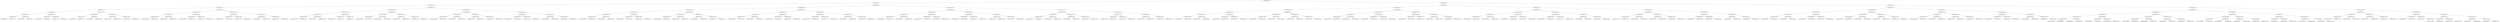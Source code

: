 digraph G{
1496566113 [label="Node{data=[4224, 4224]}"]
1496566113 -> 336818752
336818752 [label="Node{data=[2681, 2681]}"]
336818752 -> 1476130606
1476130606 [label="Node{data=[2396, 2396]}"]
1476130606 -> 791071565
791071565 [label="Node{data=[1644, 1644]}"]
791071565 -> 1754883849
1754883849 [label="Node{data=[716, 716]}"]
1754883849 -> 1729599784
1729599784 [label="Node{data=[682, 682]}"]
1729599784 -> 1868386403
1868386403 [label="Node{data=[678, 678]}"]
1868386403 -> 1991803494
1991803494 [label="Node{data=[676, 676]}"]
1991803494 -> 1438257815
1438257815 [label="Node{data=[675, 675]}"]
1991803494 -> 247406545
247406545 [label="Node{data=[677, 677]}"]
1868386403 -> 199530541
199530541 [label="Node{data=[680, 680]}"]
199530541 -> 964526213
964526213 [label="Node{data=[679, 679]}"]
199530541 -> 1020658583
1020658583 [label="Node{data=[681, 681]}"]
1729599784 -> 1256309323
1256309323 [label="Node{data=[686, 686]}"]
1256309323 -> 1709903562
1709903562 [label="Node{data=[684, 684]}"]
1709903562 -> 810009434
810009434 [label="Node{data=[683, 683]}"]
1709903562 -> 1015133310
1015133310 [label="Node{data=[685, 685]}"]
1256309323 -> 2025249343
2025249343 [label="Node{data=[688, 688]}"]
2025249343 -> 1167460029
1167460029 [label="Node{data=[687, 687]}"]
2025249343 -> 1271218246
1271218246 [label="Node{data=[689, 689]}"]
1754883849 -> 2060857092
2060857092 [label="Node{data=[1112, 1112]}"]
2060857092 -> 889152835
889152835 [label="Node{data=[831, 831]}"]
889152835 -> 1101606543
1101606543 [label="Node{data=[773, 773]}"]
1101606543 -> 537887116
537887116 [label="Node{data=[726, 726]}"]
1101606543 -> 1802122374
1802122374 [label="Node{data=[817, 817]}"]
889152835 -> 611357141
611357141 [label="Node{data=[859, 859]}"]
611357141 -> 740626050
740626050 [label="Node{data=[844, 844]}"]
611357141 -> 1895491947
1895491947 [label="Node{data=[1086, 1086]}"]
2060857092 -> 1242447350
1242447350 [label="Node{data=[1170, 1170]}"]
1242447350 -> 1792074587
1792074587 [label="Node{data=[1168, 1168]}"]
1792074587 -> 1854255517
1854255517 [label="Node{data=[1167, 1167]}"]
1792074587 -> 1226026135
1226026135 [label="Node{data=[1169, 1169]}"]
1242447350 -> 1917442510
1917442510 [label="Node{data=[1642, 1642]}"]
1917442510 -> 535701223
535701223 [label="Node{data=[1606, 1606]}"]
1917442510 -> 1545893342
1545893342 [label="Node{data=[1643, 1643]}"]
791071565 -> 134680025
134680025 [label="Node{data=[1973, 1973]}"]
134680025 -> 884748990
884748990 [label="Node{data=[1652, 1652]}"]
884748990 -> 1510728656
1510728656 [label="Node{data=[1648, 1648]}"]
1510728656 -> 629077962
629077962 [label="Node{data=[1646, 1646]}"]
629077962 -> 363290489
363290489 [label="Node{data=[1645, 1645]}"]
629077962 -> 1088136881
1088136881 [label="Node{data=[1647, 1647]}"]
1510728656 -> 1162594329
1162594329 [label="Node{data=[1650, 1650]}"]
1162594329 -> 391751645
391751645 [label="Node{data=[1649, 1649]}"]
1162594329 -> 950697688
950697688 [label="Node{data=[1651, 1651]}"]
884748990 -> 626637138
626637138 [label="Node{data=[1969, 1969]}"]
626637138 -> 1045018336
1045018336 [label="Node{data=[1662, 1662]}"]
1045018336 -> 1685363131
1685363131 [label="Node{data=[1653, 1653]}"]
1045018336 -> 256079699
256079699 [label="Node{data=[1761, 1761]}"]
626637138 -> 1731775680
1731775680 [label="Node{data=[1971, 1971]}"]
1731775680 -> 347445361
347445361 [label="Node{data=[1970, 1970]}"]
1731775680 -> 1422684701
1422684701 [label="Node{data=[1972, 1972]}"]
134680025 -> 1075932728
1075932728 [label="Node{data=[2049, 2049]}"]
1075932728 -> 1633612848
1633612848 [label="Node{data=[1977, 1977]}"]
1633612848 -> 1494261370
1494261370 [label="Node{data=[1975, 1975]}"]
1494261370 -> 1853576159
1853576159 [label="Node{data=[1974, 1974]}"]
1494261370 -> 627089542
627089542 [label="Node{data=[1976, 1976]}"]
1633612848 -> 856239982
856239982 [label="Node{data=[1979, 1979]}"]
856239982 -> 1849136187
1849136187 [label="Node{data=[1978, 1978]}"]
856239982 -> 1516689289
1516689289 [label="Node{data=[1980, 1980]}"]
1075932728 -> 2049063123
2049063123 [label="Node{data=[2374, 2374]}"]
2049063123 -> 11143846
11143846 [label="Node{data=[2160, 2160]}"]
11143846 -> 1391382724
1391382724 [label="Node{data=[2052, 2052]}"]
11143846 -> 1054379919
1054379919 [label="Node{data=[2345, 2345]}"]
2049063123 -> 1440205863
1440205863 [label="Node{data=[2394, 2394]}"]
1440205863 -> 91755265
91755265 [label="Node{data=[2393, 2393]}"]
1440205863 -> 565484442
565484442 [label="Node{data=[2395, 2395]}"]
1476130606 -> 1542114516
1542114516 [label="Node{data=[2583, 2583]}"]
1542114516 -> 808949114
808949114 [label="Node{data=[2498, 2498]}"]
808949114 -> 1972533350
1972533350 [label="Node{data=[2404, 2404]}"]
1972533350 -> 1887388933
1887388933 [label="Node{data=[2400, 2400]}"]
1887388933 -> 2105453490
2105453490 [label="Node{data=[2398, 2398]}"]
2105453490 -> 1911450914
1911450914 [label="Node{data=[2397, 2397]}"]
2105453490 -> 400124465
400124465 [label="Node{data=[2399, 2399]}"]
1887388933 -> 486818466
486818466 [label="Node{data=[2402, 2402]}"]
486818466 -> 355424651
355424651 [label="Node{data=[2401, 2401]}"]
486818466 -> 388669809
388669809 [label="Node{data=[2403, 2403]}"]
1972533350 -> 1274992967
1274992967 [label="Node{data=[2469, 2469]}"]
1274992967 -> 1959822280
1959822280 [label="Node{data=[2452, 2452]}"]
1959822280 -> 459046872
459046872 [label="Node{data=[2405, 2405]}"]
1959822280 -> 1505715435
1505715435 [label="Node{data=[2454, 2454]}"]
1274992967 -> 1689696890
1689696890 [label="Node{data=[2497, 2497]}"]
1689696890 -> 336116711
336116711 [label="Node{data=[2496, 2496]}"]
808949114 -> 1825743873
1825743873 [label="Node{data=[2505, 2505]}"]
1825743873 -> 1323830604
1323830604 [label="Node{data=[2501, 2501]}"]
1323830604 -> 526130049
526130049 [label="Node{data=[2499, 2499]}"]
526130049 -> 1322929166
1322929166 [label="Node{data=[2499, 2499]}"]
526130049 -> 936450936
936450936 [label="Node{data=[2500, 2500]}"]
1323830604 -> 970842787
970842787 [label="Node{data=[2503, 2503]}"]
970842787 -> 1185052170
1185052170 [label="Node{data=[2502, 2502]}"]
970842787 -> 1518659820
1518659820 [label="Node{data=[2504, 2504]}"]
1825743873 -> 1706111519
1706111519 [label="Node{data=[2509, 2509]}"]
1706111519 -> 867110128
867110128 [label="Node{data=[2507, 2507]}"]
867110128 -> 1718103721
1718103721 [label="Node{data=[2506, 2506]}"]
867110128 -> 467036416
467036416 [label="Node{data=[2508, 2508]}"]
1706111519 -> 1998291375
1998291375 [label="Node{data=[2511, 2511]}"]
1998291375 -> 1008261936
1008261936 [label="Node{data=[2510, 2510]}"]
1998291375 -> 455255932
455255932 [label="Node{data=[2572, 2572]}"]
1542114516 -> 856970097
856970097 [label="Node{data=[2626, 2626]}"]
856970097 -> 405383749
405383749 [label="Node{data=[2618, 2618]}"]
405383749 -> 1645355819
1645355819 [label="Node{data=[2587, 2587]}"]
1645355819 -> 1812296018
1812296018 [label="Node{data=[2585, 2585]}"]
1812296018 -> 2107320440
2107320440 [label="Node{data=[2584, 2584]}"]
1812296018 -> 674618892
674618892 [label="Node{data=[2586, 2586]}"]
1645355819 -> 1540209498
1540209498 [label="Node{data=[2596, 2596]}"]
1540209498 -> 470146704
470146704 [label="Node{data=[2588, 2588]}"]
1540209498 -> 947514752
947514752 [label="Node{data=[2599, 2599]}"]
405383749 -> 1052410173
1052410173 [label="Node{data=[2622, 2622]}"]
1052410173 -> 144435931
144435931 [label="Node{data=[2620, 2620]}"]
144435931 -> 978867206
978867206 [label="Node{data=[2619, 2619]}"]
144435931 -> 1295694624
1295694624 [label="Node{data=[2621, 2621]}"]
1052410173 -> 669219027
669219027 [label="Node{data=[2624, 2624]}"]
669219027 -> 1887015878
1887015878 [label="Node{data=[2623, 2623]}"]
669219027 -> 150540715
150540715 [label="Node{data=[2625, 2625]}"]
856970097 -> 268589103
268589103 [label="Node{data=[2634, 2634]}"]
268589103 -> 748392220
748392220 [label="Node{data=[2630, 2630]}"]
748392220 -> 272682730
272682730 [label="Node{data=[2628, 2628]}"]
272682730 -> 1349841152
1349841152 [label="Node{data=[2627, 2627]}"]
272682730 -> 1379211265
1379211265 [label="Node{data=[2629, 2629]}"]
748392220 -> 572952116
572952116 [label="Node{data=[2632, 2632]}"]
572952116 -> 872882948
872882948 [label="Node{data=[2631, 2631]}"]
572952116 -> 1124870261
1124870261 [label="Node{data=[2633, 2633]}"]
268589103 -> 964941061
964941061 [label="Node{data=[2677, 2677]}"]
964941061 -> 801291055
801291055 [label="Node{data=[2675, 2675]}"]
801291055 -> 584102608
584102608 [label="Node{data=[2656, 2656]}"]
801291055 -> 4024703
4024703 [label="Node{data=[2676, 2676]}"]
964941061 -> 665960320
665960320 [label="Node{data=[2679, 2679]}"]
665960320 -> 487617434
487617434 [label="Node{data=[2678, 2678]}"]
665960320 -> 980485338
980485338 [label="Node{data=[2680, 2680]}"]
336818752 -> 1374479482
1374479482 [label="Node{data=[3488, 3488]}"]
1374479482 -> 2072710264
2072710264 [label="Node{data=[2839, 2839]}"]
2072710264 -> 1704541232
1704541232 [label="Node{data=[2807, 2807]}"]
1704541232 -> 1467790221
1467790221 [label="Node{data=[2689, 2689]}"]
1467790221 -> 1627738668
1627738668 [label="Node{data=[2685, 2685]}"]
1627738668 -> 1112439480
1112439480 [label="Node{data=[2683, 2683]}"]
1112439480 -> 1855628925
1855628925 [label="Node{data=[2682, 2682]}"]
1112439480 -> 1548259576
1548259576 [label="Node{data=[2684, 2684]}"]
1627738668 -> 395787631
395787631 [label="Node{data=[2687, 2687]}"]
395787631 -> 649928351
649928351 [label="Node{data=[2686, 2686]}"]
395787631 -> 498068859
498068859 [label="Node{data=[2688, 2688]}"]
1467790221 -> 91779430
91779430 [label="Node{data=[2803, 2803]}"]
91779430 -> 732580067
732580067 [label="Node{data=[2724, 2724]}"]
732580067 -> 1705898735
1705898735 [label="Node{data=[2690, 2690]}"]
732580067 -> 118169364
118169364 [label="Node{data=[2758, 2758]}"]
91779430 -> 1094630866
1094630866 [label="Node{data=[2805, 2805]}"]
1094630866 -> 942278726
942278726 [label="Node{data=[2804, 2804]}"]
1094630866 -> 848998182
848998182 [label="Node{data=[2806, 2806]}"]
1704541232 -> 1840702942
1840702942 [label="Node{data=[2815, 2815]}"]
1840702942 -> 1506936215
1506936215 [label="Node{data=[2811, 2811]}"]
1506936215 -> 827481811
827481811 [label="Node{data=[2809, 2809]}"]
827481811 -> 1448490048
1448490048 [label="Node{data=[2808, 2808]}"]
827481811 -> 211071809
211071809 [label="Node{data=[2810, 2810]}"]
1506936215 -> 1168372217
1168372217 [label="Node{data=[2813, 2813]}"]
1168372217 -> 1713671000
1713671000 [label="Node{data=[2812, 2812]}"]
1168372217 -> 20404200
20404200 [label="Node{data=[2814, 2814]}"]
1840702942 -> 680583732
680583732 [label="Node{data=[2819, 2819]}"]
680583732 -> 1919345382
1919345382 [label="Node{data=[2817, 2817]}"]
1919345382 -> 819648953
819648953 [label="Node{data=[2816, 2816]}"]
1919345382 -> 199839837
199839837 [label="Node{data=[2818, 2818]}"]
680583732 -> 608670294
608670294 [label="Node{data=[2821, 2821]}"]
608670294 -> 1634940394
1634940394 [label="Node{data=[2820, 2820]}"]
608670294 -> 117587820
117587820 [label="Node{data=[2837, 2837]}"]
2072710264 -> 1177087081
1177087081 [label="Node{data=[2892, 2892]}"]
1177087081 -> 1592071128
1592071128 [label="Node{data=[2847, 2847]}"]
1592071128 -> 650224011
650224011 [label="Node{data=[2843, 2843]}"]
650224011 -> 808325984
808325984 [label="Node{data=[2841, 2841]}"]
808325984 -> 828697256
828697256 [label="Node{data=[2840, 2840]}"]
808325984 -> 1198085263
1198085263 [label="Node{data=[2842, 2842]}"]
650224011 -> 1812953104
1812953104 [label="Node{data=[2845, 2845]}"]
1812953104 -> 746247138
746247138 [label="Node{data=[2844, 2844]}"]
1812953104 -> 987585903
987585903 [label="Node{data=[2846, 2846]}"]
1592071128 -> 933084055
933084055 [label="Node{data=[2867, 2867]}"]
933084055 -> 541432460
541432460 [label="Node{data=[2849, 2849]}"]
541432460 -> 1524279461
1524279461 [label="Node{data=[2848, 2848]}"]
541432460 -> 171745460
171745460 [label="Node{data=[2850, 2850]}"]
933084055 -> 1344791399
1344791399 [label="Node{data=[2886, 2886]}"]
1344791399 -> 1547338261
1547338261 [label="Node{data=[2878, 2878]}"]
1344791399 -> 1403684535
1403684535 [label="Node{data=[2891, 2891]}"]
1177087081 -> 1014801782
1014801782 [label="Node{data=[3480, 3480]}"]
1014801782 -> 1395606853
1395606853 [label="Node{data=[3476, 3476]}"]
1395606853 -> 1527598879
1527598879 [label="Node{data=[2968, 2968]}"]
1527598879 -> 1544938999
1544938999 [label="Node{data=[2942, 2942]}"]
1527598879 -> 94092310
94092310 [label="Node{data=[2985, 2985]}"]
1395606853 -> 750245005
750245005 [label="Node{data=[3478, 3478]}"]
750245005 -> 502469555
502469555 [label="Node{data=[3477, 3477]}"]
750245005 -> 1857714087
1857714087 [label="Node{data=[3479, 3479]}"]
1014801782 -> 907611498
907611498 [label="Node{data=[3484, 3484]}"]
907611498 -> 613987480
613987480 [label="Node{data=[3482, 3482]}"]
613987480 -> 561206579
561206579 [label="Node{data=[3481, 3481]}"]
613987480 -> 482937333
482937333 [label="Node{data=[3483, 3483]}"]
907611498 -> 1657087323
1657087323 [label="Node{data=[3486, 3486]}"]
1657087323 -> 51929583
51929583 [label="Node{data=[3485, 3485]}"]
1657087323 -> 955868786
955868786 [label="Node{data=[3487, 3487]}"]
1374479482 -> 1814779449
1814779449 [label="Node{data=[4026, 4026]}"]
1814779449 -> 663705882
663705882 [label="Node{data=[3926, 3926]}"]
663705882 -> 1742226205
1742226205 [label="Node{data=[3533, 3533]}"]
1742226205 -> 341926754
341926754 [label="Node{data=[3492, 3492]}"]
341926754 -> 575501641
575501641 [label="Node{data=[3490, 3490]}"]
575501641 -> 2144845715
2144845715 [label="Node{data=[3489, 3489]}"]
575501641 -> 1513278431
1513278431 [label="Node{data=[3491, 3491]}"]
341926754 -> 1171773832
1171773832 [label="Node{data=[3494, 3494]}"]
1171773832 -> 209259334
209259334 [label="Node{data=[3493, 3493]}"]
1171773832 -> 1309673085
1309673085 [label="Node{data=[3521, 3521]}"]
1742226205 -> 36720723
36720723 [label="Node{data=[3918, 3918]}"]
36720723 -> 2043728388
2043728388 [label="Node{data=[3853, 3853]}"]
2043728388 -> 1027069251
1027069251 [label="Node{data=[3849, 3849]}"]
2043728388 -> 1943674742
1943674742 [label="Node{data=[3879, 3879]}"]
36720723 -> 1944615830
1944615830 [label="Node{data=[3924, 3924]}"]
1944615830 -> 215467805
215467805 [label="Node{data=[3923, 3923]}"]
1944615830 -> 264869385
264869385 [label="Node{data=[3925, 3925]}"]
663705882 -> 751503657
751503657 [label="Node{data=[4018, 4018]}"]
751503657 -> 483386349
483386349 [label="Node{data=[3930, 3930]}"]
483386349 -> 781332550
781332550 [label="Node{data=[3928, 3928]}"]
781332550 -> 1831375427
1831375427 [label="Node{data=[3927, 3927]}"]
781332550 -> 425610382
425610382 [label="Node{data=[3929, 3929]}"]
483386349 -> 2053969091
2053969091 [label="Node{data=[3979, 3979]}"]
2053969091 -> 1170349000
1170349000 [label="Node{data=[3931, 3931]}"]
2053969091 -> 1825645497
1825645497 [label="Node{data=[4017, 4017]}"]
751503657 -> 117454993
117454993 [label="Node{data=[4022, 4022]}"]
117454993 -> 358219710
358219710 [label="Node{data=[4020, 4020]}"]
358219710 -> 1074834054
1074834054 [label="Node{data=[4019, 4019]}"]
358219710 -> 632919510
632919510 [label="Node{data=[4021, 4021]}"]
117454993 -> 595326272
595326272 [label="Node{data=[4024, 4024]}"]
595326272 -> 2038778526
2038778526 [label="Node{data=[4023, 4023]}"]
595326272 -> 1015319474
1015319474 [label="Node{data=[4025, 4025]}"]
1814779449 -> 1442492113
1442492113 [label="Node{data=[4177, 4177]}"]
1442492113 -> 693604571
693604571 [label="Node{data=[4034, 4034]}"]
693604571 -> 2052452053
2052452053 [label="Node{data=[4030, 4030]}"]
2052452053 -> 1645486902
1645486902 [label="Node{data=[4028, 4028]}"]
1645486902 -> 1654166915
1654166915 [label="Node{data=[4027, 4027]}"]
1645486902 -> 2002522179
2002522179 [label="Node{data=[4029, 4029]}"]
2052452053 -> 581593915
581593915 [label="Node{data=[4032, 4032]}"]
581593915 -> 1642394059
1642394059 [label="Node{data=[4031, 4031]}"]
581593915 -> 1207321849
1207321849 [label="Node{data=[4033, 4033]}"]
693604571 -> 1346345548
1346345548 [label="Node{data=[4118, 4118]}"]
1346345548 -> 566087875
566087875 [label="Node{data=[4096, 4096]}"]
566087875 -> 1737562006
1737562006 [label="Node{data=[4093, 4093]}"]
566087875 -> 313869841
313869841 [label="Node{data=[4103, 4103]}"]
1346345548 -> 1056195569
1056195569 [label="Node{data=[4156, 4156]}"]
1056195569 -> 1895872292
1895872292 [label="Node{data=[4150, 4150]}"]
1056195569 -> 516039477
516039477 [label="Node{data=[4176, 4176]}"]
1442492113 -> 645884722
645884722 [label="Node{data=[4216, 4216]}"]
645884722 -> 973623239
973623239 [label="Node{data=[4212, 4212]}"]
973623239 -> 1313175093
1313175093 [label="Node{data=[4191, 4191]}"]
1313175093 -> 1100033859
1100033859 [label="Node{data=[4178, 4178]}"]
1313175093 -> 476773048
476773048 [label="Node{data=[4211, 4211]}"]
973623239 -> 1692723333
1692723333 [label="Node{data=[4214, 4214]}"]
1692723333 -> 24497906
24497906 [label="Node{data=[4213, 4213]}"]
1692723333 -> 1230377640
1230377640 [label="Node{data=[4215, 4215]}"]
645884722 -> 35819008
35819008 [label="Node{data=[4220, 4220]}"]
35819008 -> 1103228417
1103228417 [label="Node{data=[4218, 4218]}"]
1103228417 -> 1852619413
1852619413 [label="Node{data=[4217, 4217]}"]
1103228417 -> 399914658
399914658 [label="Node{data=[4219, 4219]}"]
35819008 -> 26409174
26409174 [label="Node{data=[4222, 4222]}"]
26409174 -> 1332592387
1332592387 [label="Node{data=[4221, 4221]}"]
26409174 -> 1147014249
1147014249 [label="Node{data=[4223, 4223]}"]
1496566113 -> 1645953382
1645953382 [label="Node{data=[8599, 8599]}"]
1645953382 -> 1952010683
1952010683 [label="Node{data=[4391, 4391]}"]
1952010683 -> 1450077588
1450077588 [label="Node{data=[4293, 4293]}"]
1450077588 -> 1659309684
1659309684 [label="Node{data=[4265, 4265]}"]
1659309684 -> 1515152191
1515152191 [label="Node{data=[4257, 4257]}"]
1515152191 -> 1680155972
1680155972 [label="Node{data=[4253, 4253]}"]
1680155972 -> 1099097753
1099097753 [label="Node{data=[4250, 4250]}"]
1099097753 -> 458015859
458015859 [label="Node{data=[4225, 4225]}"]
1099097753 -> 985340606
985340606 [label="Node{data=[4252, 4252]}"]
1680155972 -> 2012813224
2012813224 [label="Node{data=[4255, 4255]}"]
2012813224 -> 563708384
563708384 [label="Node{data=[4254, 4254]}"]
2012813224 -> 1544267516
1544267516 [label="Node{data=[4256, 4256]}"]
1515152191 -> 1049045289
1049045289 [label="Node{data=[4261, 4261]}"]
1049045289 -> 24915206
24915206 [label="Node{data=[4259, 4259]}"]
24915206 -> 1820801608
1820801608 [label="Node{data=[4258, 4258]}"]
24915206 -> 1840926050
1840926050 [label="Node{data=[4260, 4260]}"]
1049045289 -> 1794371485
1794371485 [label="Node{data=[4263, 4263]}"]
1794371485 -> 168295384
168295384 [label="Node{data=[4262, 4262]}"]
1794371485 -> 1594348970
1594348970 [label="Node{data=[4264, 4264]}"]
1659309684 -> 1617515125
1617515125 [label="Node{data=[4285, 4285]}"]
1617515125 -> 362006242
362006242 [label="Node{data=[4269, 4269]}"]
362006242 -> 545207987
545207987 [label="Node{data=[4267, 4267]}"]
545207987 -> 1102318995
1102318995 [label="Node{data=[4266, 4266]}"]
545207987 -> 1810109738
1810109738 [label="Node{data=[4268, 4268]}"]
362006242 -> 1615555170
1615555170 [label="Node{data=[4283, 4283]}"]
1615555170 -> 970457718
970457718 [label="Node{data=[4270, 4270]}"]
1615555170 -> 1482770507
1482770507 [label="Node{data=[4284, 4284]}"]
1617515125 -> 325536552
325536552 [label="Node{data=[4289, 4289]}"]
325536552 -> 675556188
675556188 [label="Node{data=[4287, 4287]}"]
675556188 -> 1366710160
1366710160 [label="Node{data=[4286, 4286]}"]
675556188 -> 50822885
50822885 [label="Node{data=[4288, 4288]}"]
325536552 -> 705715110
705715110 [label="Node{data=[4291, 4291]}"]
705715110 -> 587701107
587701107 [label="Node{data=[4290, 4290]}"]
705715110 -> 1085182548
1085182548 [label="Node{data=[4292, 4292]}"]
1450077588 -> 2028350706
2028350706 [label="Node{data=[4365, 4365]}"]
2028350706 -> 1342407971
1342407971 [label="Node{data=[4357, 4357]}"]
1342407971 -> 1329614931
1329614931 [label="Node{data=[4353, 4353]}"]
1329614931 -> 2076723165
2076723165 [label="Node{data=[4303, 4303]}"]
2076723165 -> 838890986
838890986 [label="Node{data=[4294, 4294]}"]
2076723165 -> 2120664084
2120664084 [label="Node{data=[4350, 4350]}"]
1329614931 -> 862568771
862568771 [label="Node{data=[4355, 4355]}"]
862568771 -> 178687580
178687580 [label="Node{data=[4354, 4354]}"]
862568771 -> 993531335
993531335 [label="Node{data=[4356, 4356]}"]
1342407971 -> 1932927184
1932927184 [label="Node{data=[4361, 4361]}"]
1932927184 -> 245924908
245924908 [label="Node{data=[4359, 4359]}"]
245924908 -> 818036683
818036683 [label="Node{data=[4358, 4358]}"]
245924908 -> 1261408825
1261408825 [label="Node{data=[4360, 4360]}"]
1932927184 -> 157096748
157096748 [label="Node{data=[4363, 4363]}"]
157096748 -> 1134454735
1134454735 [label="Node{data=[4362, 4362]}"]
157096748 -> 1644373008
1644373008 [label="Node{data=[4364, 4364]}"]
2028350706 -> 1426770995
1426770995 [label="Node{data=[4372, 4372]}"]
1426770995 -> 888089029
888089029 [label="Node{data=[4369, 4369]}"]
888089029 -> 75464840
75464840 [label="Node{data=[4367, 4367]}"]
75464840 -> 2133268403
2133268403 [label="Node{data=[4366, 4366]}"]
75464840 -> 2093954864
2093954864 [label="Node{data=[4368, 4368]}"]
888089029 -> 832804973
832804973 [label="Node{data=[4371, 4371]}"]
832804973 -> 1235236113
1235236113 [label="Node{data=[4370, 4370]}"]
1426770995 -> 251476249
251476249 [label="Node{data=[4387, 4387]}"]
251476249 -> 193919297
193919297 [label="Node{data=[4373, 4373]}"]
193919297 -> 641951917
641951917 [label="Node{data=[4373, 4373]}"]
193919297 -> 1854130633
1854130633 [label="Node{data=[4374, 4374]}"]
251476249 -> 156303601
156303601 [label="Node{data=[4389, 4389]}"]
156303601 -> 1969857643
1969857643 [label="Node{data=[4388, 4388]}"]
156303601 -> 1221770347
1221770347 [label="Node{data=[4390, 4390]}"]
1952010683 -> 946862393
946862393 [label="Node{data=[6380, 6380]}"]
946862393 -> 959979597
959979597 [label="Node{data=[4467, 4467]}"]
959979597 -> 30052861
30052861 [label="Node{data=[4459, 4459]}"]
30052861 -> 1546015819
1546015819 [label="Node{data=[4455, 4455]}"]
1546015819 -> 466077895
466077895 [label="Node{data=[4426, 4426]}"]
466077895 -> 1661319610
1661319610 [label="Node{data=[4404, 4404]}"]
466077895 -> 915773790
915773790 [label="Node{data=[4454, 4454]}"]
1546015819 -> 1484724171
1484724171 [label="Node{data=[4457, 4457]}"]
1484724171 -> 2111532531
2111532531 [label="Node{data=[4456, 4456]}"]
1484724171 -> 870171547
870171547 [label="Node{data=[4458, 4458]}"]
30052861 -> 689497047
689497047 [label="Node{data=[4463, 4463]}"]
689497047 -> 158951536
158951536 [label="Node{data=[4461, 4461]}"]
158951536 -> 795555929
795555929 [label="Node{data=[4460, 4460]}"]
158951536 -> 1928849204
1928849204 [label="Node{data=[4462, 4462]}"]
689497047 -> 471839974
471839974 [label="Node{data=[4465, 4465]}"]
471839974 -> 1583838717
1583838717 [label="Node{data=[4464, 4464]}"]
471839974 -> 683161496
683161496 [label="Node{data=[4466, 4466]}"]
959979597 -> 1706798076
1706798076 [label="Node{data=[5464, 5464]}"]
1706798076 -> 73571113
73571113 [label="Node{data=[4534, 4534]}"]
73571113 -> 1632620229
1632620229 [label="Node{data=[4469, 4469]}"]
1632620229 -> 136454531
136454531 [label="Node{data=[4468, 4468]}"]
1632620229 -> 813604656
813604656 [label="Node{data=[4470, 4470]}"]
73571113 -> 550891973
550891973 [label="Node{data=[4932, 4932]}"]
550891973 -> 1064512252
1064512252 [label="Node{data=[4777, 4777]}"]
550891973 -> 650390184
650390184 [label="Node{data=[5116, 5116]}"]
1706798076 -> 1653061215
1653061215 [label="Node{data=[5936, 5936]}"]
1653061215 -> 1834166291
1834166291 [label="Node{data=[5495, 5495]}"]
1834166291 -> 1263651727
1263651727 [label="Node{data=[5494, 5494]}"]
1834166291 -> 1288124711
1288124711 [label="Node{data=[5496, 5496]}"]
1653061215 -> 321735598
321735598 [label="Node{data=[5951, 5951]}"]
321735598 -> 1741355624
1741355624 [label="Node{data=[5939, 5939]}"]
321735598 -> 570575021
570575021 [label="Node{data=[5998, 5998]}"]
946862393 -> 1467569099
1467569099 [label="Node{data=[8463, 8463]}"]
1467569099 -> 787481265
787481265 [label="Node{data=[8010, 8010]}"]
787481265 -> 517579965
517579965 [label="Node{data=[7966, 7966]}"]
517579965 -> 774815979
774815979 [label="Node{data=[7950, 7950]}"]
774815979 -> 869546478
869546478 [label="Node{data=[7767, 7767]}"]
774815979 -> 496976047
496976047 [label="Node{data=[7951, 7951]}"]
517579965 -> 1320219629
1320219629 [label="Node{data=[8008, 8008]}"]
1320219629 -> 373381960
373381960 [label="Node{data=[7989, 7989]}"]
1320219629 -> 71830311
71830311 [label="Node{data=[8009, 8009]}"]
787481265 -> 1664461113
1664461113 [label="Node{data=[8014, 8014]}"]
1664461113 -> 710082857
710082857 [label="Node{data=[8012, 8012]}"]
710082857 -> 919901232
919901232 [label="Node{data=[8011, 8011]}"]
710082857 -> 1921097982
1921097982 [label="Node{data=[8013, 8013]}"]
1664461113 -> 1018405878
1018405878 [label="Node{data=[8461, 8461]}"]
1018405878 -> 249276160
249276160 [label="Node{data=[8386, 8386]}"]
1018405878 -> 482138111
482138111 [label="Node{data=[8462, 8462]}"]
1467569099 -> 1673859782
1673859782 [label="Node{data=[8591, 8591]}"]
1673859782 -> 1112056155
1112056155 [label="Node{data=[8587, 8587]}"]
1112056155 -> 301526453
301526453 [label="Node{data=[8465, 8465]}"]
301526453 -> 1803666266
1803666266 [label="Node{data=[8464, 8464]}"]
301526453 -> 546947022
546947022 [label="Node{data=[8497, 8497]}"]
1112056155 -> 668762367
668762367 [label="Node{data=[8589, 8589]}"]
668762367 -> 1906267380
1906267380 [label="Node{data=[8588, 8588]}"]
668762367 -> 341951118
341951118 [label="Node{data=[8590, 8590]}"]
1673859782 -> 2045474819
2045474819 [label="Node{data=[8595, 8595]}"]
2045474819 -> 989058233
989058233 [label="Node{data=[8593, 8593]}"]
989058233 -> 834670567
834670567 [label="Node{data=[8592, 8592]}"]
989058233 -> 724557539
724557539 [label="Node{data=[8594, 8594]}"]
2045474819 -> 153522405
153522405 [label="Node{data=[8597, 8597]}"]
153522405 -> 760535908
760535908 [label="Node{data=[8596, 8596]}"]
153522405 -> 475682334
475682334 [label="Node{data=[8598, 8598]}"]
1645953382 -> 1238850480
1238850480 [label="Node{data=[9347, 9347]}"]
1238850480 -> 1951095767
1951095767 [label="Node{data=[9315, 9315]}"]
1951095767 -> 2135896513
2135896513 [label="Node{data=[8930, 8930]}"]
2135896513 -> 837513872
837513872 [label="Node{data=[8922, 8922]}"]
837513872 -> 1116906950
1116906950 [label="Node{data=[8603, 8603]}"]
1116906950 -> 1823071136
1823071136 [label="Node{data=[8601, 8601]}"]
1823071136 -> 1785609933
1785609933 [label="Node{data=[8600, 8600]}"]
1823071136 -> 8105698
8105698 [label="Node{data=[8602, 8602]}"]
1116906950 -> 1460705214
1460705214 [label="Node{data=[8920, 8920]}"]
1460705214 -> 1975923239
1975923239 [label="Node{data=[8604, 8604]}"]
1460705214 -> 1858462212
1858462212 [label="Node{data=[8921, 8921]}"]
837513872 -> 865361280
865361280 [label="Node{data=[8926, 8926]}"]
865361280 -> 1625985323
1625985323 [label="Node{data=[8924, 8924]}"]
1625985323 -> 611962907
611962907 [label="Node{data=[8923, 8923]}"]
1625985323 -> 1710080850
1710080850 [label="Node{data=[8925, 8925]}"]
865361280 -> 1946479154
1946479154 [label="Node{data=[8928, 8928]}"]
1946479154 -> 1087594064
1087594064 [label="Node{data=[8927, 8927]}"]
1946479154 -> 717268825
717268825 [label="Node{data=[8929, 8929]}"]
2135896513 -> 557585920
557585920 [label="Node{data=[9307, 9307]}"]
557585920 -> 1924803951
1924803951 [label="Node{data=[8934, 8934]}"]
1924803951 -> 675404982
675404982 [label="Node{data=[8932, 8932]}"]
675404982 -> 118774920
118774920 [label="Node{data=[8931, 8931]}"]
675404982 -> 1188677244
1188677244 [label="Node{data=[8933, 8933]}"]
1924803951 -> 1705724573
1705724573 [label="Node{data=[9085, 9085]}"]
1705724573 -> 1135189746
1135189746 [label="Node{data=[8935, 8935]}"]
1705724573 -> 1727822355
1727822355 [label="Node{data=[9306, 9306]}"]
557585920 -> 1855892118
1855892118 [label="Node{data=[9311, 9311]}"]
1855892118 -> 1373567610
1373567610 [label="Node{data=[9309, 9309]}"]
1373567610 -> 1586475197
1586475197 [label="Node{data=[9308, 9308]}"]
1373567610 -> 1537631645
1537631645 [label="Node{data=[9310, 9310]}"]
1855892118 -> 1089973861
1089973861 [label="Node{data=[9313, 9313]}"]
1089973861 -> 1725727019
1725727019 [label="Node{data=[9312, 9312]}"]
1089973861 -> 1165352725
1165352725 [label="Node{data=[9314, 9314]}"]
1951095767 -> 756531371
756531371 [label="Node{data=[9331, 9331]}"]
756531371 -> 1349437418
1349437418 [label="Node{data=[9323, 9323]}"]
1349437418 -> 1379520789
1379520789 [label="Node{data=[9319, 9319]}"]
1379520789 -> 970924336
970924336 [label="Node{data=[9317, 9317]}"]
970924336 -> 710847544
710847544 [label="Node{data=[9316, 9316]}"]
970924336 -> 212434702
212434702 [label="Node{data=[9318, 9318]}"]
1379520789 -> 277133047
277133047 [label="Node{data=[9321, 9321]}"]
277133047 -> 1351799670
1351799670 [label="Node{data=[9320, 9320]}"]
277133047 -> 267553328
267553328 [label="Node{data=[9322, 9322]}"]
1349437418 -> 1222956495
1222956495 [label="Node{data=[9327, 9327]}"]
1222956495 -> 2103632170
2103632170 [label="Node{data=[9325, 9325]}"]
2103632170 -> 1001231507
1001231507 [label="Node{data=[9324, 9324]}"]
2103632170 -> 546650844
546650844 [label="Node{data=[9326, 9326]}"]
1222956495 -> 1320274348
1320274348 [label="Node{data=[9329, 9329]}"]
1320274348 -> 607128289
607128289 [label="Node{data=[9328, 9328]}"]
1320274348 -> 1936591864
1936591864 [label="Node{data=[9330, 9330]}"]
756531371 -> 2049219731
2049219731 [label="Node{data=[9339, 9339]}"]
2049219731 -> 983090898
983090898 [label="Node{data=[9335, 9335]}"]
983090898 -> 509322338
509322338 [label="Node{data=[9333, 9333]}"]
509322338 -> 493440410
493440410 [label="Node{data=[9332, 9332]}"]
509322338 -> 1140300448
1140300448 [label="Node{data=[9334, 9334]}"]
983090898 -> 1067809370
1067809370 [label="Node{data=[9337, 9337]}"]
1067809370 -> 2090774904
2090774904 [label="Node{data=[9336, 9336]}"]
1067809370 -> 726410988
726410988 [label="Node{data=[9338, 9338]}"]
2049219731 -> 1410436031
1410436031 [label="Node{data=[9343, 9343]}"]
1410436031 -> 1081232589
1081232589 [label="Node{data=[9341, 9341]}"]
1081232589 -> 1240346826
1240346826 [label="Node{data=[9340, 9340]}"]
1081232589 -> 56558685
56558685 [label="Node{data=[9342, 9342]}"]
1410436031 -> 1531653114
1531653114 [label="Node{data=[9345, 9345]}"]
1531653114 -> 151847034
151847034 [label="Node{data=[9344, 9344]}"]
1531653114 -> 828185073
828185073 [label="Node{data=[9346, 9346]}"]
1238850480 -> 1247518315
1247518315 [label="Node{data=[9409, 9409]}"]
1247518315 -> 1221421089
1221421089 [label="Node{data=[9379, 9379]}"]
1221421089 -> 690143122
690143122 [label="Node{data=[9363, 9363]}"]
690143122 -> 1894361558
1894361558 [label="Node{data=[9355, 9355]}"]
1894361558 -> 1717033318
1717033318 [label="Node{data=[9351, 9351]}"]
1717033318 -> 1173891565
1173891565 [label="Node{data=[9349, 9349]}"]
1173891565 -> 2040185071
2040185071 [label="Node{data=[9348, 9348]}"]
1173891565 -> 1149268243
1149268243 [label="Node{data=[9350, 9350]}"]
1717033318 -> 474225676
474225676 [label="Node{data=[9353, 9353]}"]
474225676 -> 418904360
418904360 [label="Node{data=[9352, 9352]}"]
474225676 -> 935710561
935710561 [label="Node{data=[9354, 9354]}"]
1894361558 -> 1879713891
1879713891 [label="Node{data=[9359, 9359]}"]
1879713891 -> 1276309010
1276309010 [label="Node{data=[9357, 9357]}"]
1276309010 -> 1795907585
1795907585 [label="Node{data=[9356, 9356]}"]
1276309010 -> 1923880134
1923880134 [label="Node{data=[9358, 9358]}"]
1879713891 -> 1396990912
1396990912 [label="Node{data=[9361, 9361]}"]
1396990912 -> 150824388
150824388 [label="Node{data=[9360, 9360]}"]
1396990912 -> 952502194
952502194 [label="Node{data=[9362, 9362]}"]
690143122 -> 719203912
719203912 [label="Node{data=[9371, 9371]}"]
719203912 -> 1517556400
1517556400 [label="Node{data=[9367, 9367]}"]
1517556400 -> 960798591
960798591 [label="Node{data=[9365, 9365]}"]
960798591 -> 834139250
834139250 [label="Node{data=[9364, 9364]}"]
960798591 -> 1790980194
1790980194 [label="Node{data=[9366, 9366]}"]
1517556400 -> 274423320
274423320 [label="Node{data=[9369, 9369]}"]
274423320 -> 234460171
234460171 [label="Node{data=[9368, 9368]}"]
274423320 -> 56882594
56882594 [label="Node{data=[9370, 9370]}"]
719203912 -> 1758172812
1758172812 [label="Node{data=[9375, 9375]}"]
1758172812 -> 573226515
573226515 [label="Node{data=[9373, 9373]}"]
573226515 -> 1664237457
1664237457 [label="Node{data=[9372, 9372]}"]
573226515 -> 2145388720
2145388720 [label="Node{data=[9374, 9374]}"]
1758172812 -> 1261149750
1261149750 [label="Node{data=[9377, 9377]}"]
1261149750 -> 1007053670
1007053670 [label="Node{data=[9376, 9376]}"]
1261149750 -> 1320814016
1320814016 [label="Node{data=[9378, 9378]}"]
1221421089 -> 836776239
836776239 [label="Node{data=[9395, 9395]}"]
836776239 -> 640533259
640533259 [label="Node{data=[9387, 9387]}"]
640533259 -> 704627187
704627187 [label="Node{data=[9383, 9383]}"]
704627187 -> 930432265
930432265 [label="Node{data=[9381, 9381]}"]
930432265 -> 120353665
120353665 [label="Node{data=[9380, 9380]}"]
930432265 -> 1330761204
1330761204 [label="Node{data=[9382, 9382]}"]
704627187 -> 418807220
418807220 [label="Node{data=[9385, 9385]}"]
418807220 -> 95829678
95829678 [label="Node{data=[9384, 9384]}"]
418807220 -> 1642259938
1642259938 [label="Node{data=[9386, 9386]}"]
640533259 -> 547207751
547207751 [label="Node{data=[9391, 9391]}"]
547207751 -> 195917885
195917885 [label="Node{data=[9389, 9389]}"]
195917885 -> 1071281320
1071281320 [label="Node{data=[9388, 9388]}"]
195917885 -> 1231113028
1231113028 [label="Node{data=[9390, 9390]}"]
547207751 -> 82022317
82022317 [label="Node{data=[9393, 9393]}"]
82022317 -> 1693410204
1693410204 [label="Node{data=[9392, 9392]}"]
82022317 -> 142357661
142357661 [label="Node{data=[9394, 9394]}"]
836776239 -> 1258579389
1258579389 [label="Node{data=[9401, 9401]}"]
1258579389 -> 1392645527
1392645527 [label="Node{data=[9397, 9397]}"]
1392645527 -> 1282310120
1282310120 [label="Node{data=[9396, 9396]}"]
1282310120 -> 627012132
627012132 [label="Node{data=[9397, 9397]}"]
1392645527 -> 1293861567
1293861567 [label="Node{data=[9399, 9399]}"]
1293861567 -> 242472998
242472998 [label="Node{data=[9398, 9398]}"]
1293861567 -> 836597567
836597567 [label="Node{data=[9400, 9400]}"]
1258579389 -> 1867378034
1867378034 [label="Node{data=[9405, 9405]}"]
1867378034 -> 1417531678
1417531678 [label="Node{data=[9403, 9403]}"]
1417531678 -> 1147109727
1147109727 [label="Node{data=[9402, 9402]}"]
1417531678 -> 518091364
518091364 [label="Node{data=[9404, 9404]}"]
1867378034 -> 516369079
516369079 [label="Node{data=[9407, 9407]}"]
516369079 -> 612957520
612957520 [label="Node{data=[9406, 9406]}"]
516369079 -> 484820455
484820455 [label="Node{data=[9408, 9408]}"]
1247518315 -> 159577677
159577677 [label="Node{data=[9425, 9425]}"]
159577677 -> 775415640
775415640 [label="Node{data=[9417, 9417]}"]
775415640 -> 1303834035
1303834035 [label="Node{data=[9413, 9413]}"]
1303834035 -> 2144260895
2144260895 [label="Node{data=[9411, 9411]}"]
2144260895 -> 1633706549
1633706549 [label="Node{data=[9410, 9410]}"]
2144260895 -> 1887192166
1887192166 [label="Node{data=[9412, 9412]}"]
1303834035 -> 173925551
173925551 [label="Node{data=[9415, 9415]}"]
173925551 -> 58886352
58886352 [label="Node{data=[9414, 9414]}"]
173925551 -> 1636905823
1636905823 [label="Node{data=[9416, 9416]}"]
775415640 -> 1935414399
1935414399 [label="Node{data=[9421, 9421]}"]
1935414399 -> 373419559
373419559 [label="Node{data=[9419, 9419]}"]
373419559 -> 26357815
26357815 [label="Node{data=[9418, 9418]}"]
373419559 -> 1769070737
1769070737 [label="Node{data=[9420, 9420]}"]
1935414399 -> 2057174572
2057174572 [label="Node{data=[9423, 9423]}"]
2057174572 -> 1664358286
1664358286 [label="Node{data=[9422, 9422]}"]
2057174572 -> 1933021271
1933021271 [label="Node{data=[9424, 9424]}"]
159577677 -> 363107272
363107272 [label="Node{data=[9433, 9433]}"]
363107272 -> 6120398
6120398 [label="Node{data=[9429, 9429]}"]
6120398 -> 1133943852
1133943852 [label="Node{data=[9427, 9427]}"]
1133943852 -> 208410913
208410913 [label="Node{data=[9426, 9426]}"]
1133943852 -> 1030218167
1030218167 [label="Node{data=[9428, 9428]}"]
6120398 -> 1448060614
1448060614 [label="Node{data=[9431, 9431]}"]
1448060614 -> 558839775
558839775 [label="Node{data=[9430, 9430]}"]
1448060614 -> 1292277702
1292277702 [label="Node{data=[9432, 9432]}"]
363107272 -> 1341042056
1341042056 [label="Node{data=[9441, 9441]}"]
1341042056 -> 1681677093
1681677093 [label="Node{data=[9437, 9437]}"]
1681677093 -> 1008036274
1008036274 [label="Node{data=[9435, 9435]}"]
1008036274 -> 1171546449
1171546449 [label="Node{data=[9434, 9434]}"]
1008036274 -> 2146178702
2146178702 [label="Node{data=[9436, 9436]}"]
1681677093 -> 2039451429
2039451429 [label="Node{data=[9439, 9439]}"]
2039451429 -> 1858089311
1858089311 [label="Node{data=[9438, 9438]}"]
2039451429 -> 142089023
142089023 [label="Node{data=[9440, 9440]}"]
1341042056 -> 390018264
390018264 [label="Node{data=[9445, 9445]}"]
390018264 -> 307001277
307001277 [label="Node{data=[9443, 9443]}"]
307001277 -> 2112484962
2112484962 [label="Node{data=[9442, 9442]}"]
307001277 -> 889236227
889236227 [label="Node{data=[9444, 9444]}"]
390018264 -> 1542967439
1542967439 [label="Node{data=[9447, 9447]}"]
1542967439 -> 712484307
712484307 [label="Node{data=[9446, 9446]}"]
1542967439 -> 413076505
413076505 [label="Node{data=[9674, 9674]}"]
}